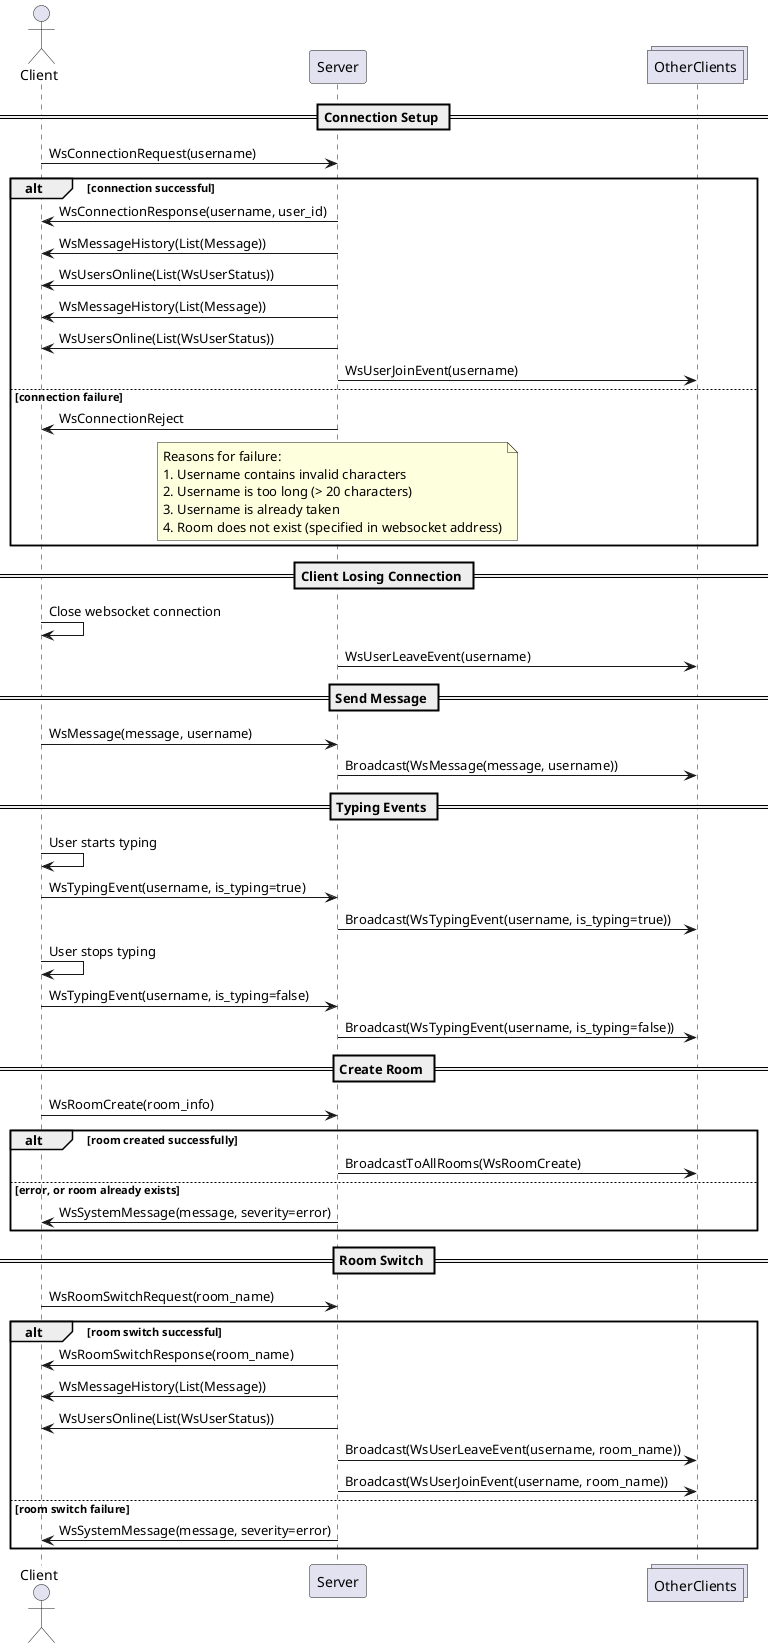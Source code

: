 @startuml

actor Client
participant Server
collections OtherClients

== Connection Setup ==
Client -> Server : WsConnectionRequest(username)

alt connection successful
    Server -> Client : WsConnectionResponse(username, user_id)
    Server -> Client : WsMessageHistory(List(Message))
    Server -> Client : WsUsersOnline(List(WsUserStatus))
    Server -> Client : WsMessageHistory(List(Message))
    Server -> Client : WsUsersOnline(List(WsUserStatus))
    Server -> OtherClients : WsUserJoinEvent(username)
else connection failure
    Server -> Client : WsConnectionReject
    note over Server
        Reasons for failure:
        1. Username contains invalid characters
        2. Username is too long (> 20 characters)
        3. Username is already taken
        4. Room does not exist (specified in websocket address)
    end note
end

== Client Losing Connection ==
Client -> Client : Close websocket connection
Server -> OtherClients : WsUserLeaveEvent(username)

== Send Message ==
Client -> Server : WsMessage(message, username)
Server -> OtherClients : Broadcast(WsMessage(message, username))

== Typing Events ==
Client -> Client : User starts typing
Client -> Server : WsTypingEvent(username, is_typing=true)
Server -> OtherClients: Broadcast(WsTypingEvent(username, is_typing=true))

Client -> Client : User stops typing
Client -> Server : WsTypingEvent(username, is_typing=false)
Server -> OtherClients: Broadcast(WsTypingEvent(username, is_typing=false))

== Create Room ==
Client -> Server : WsRoomCreate(room_info)
alt room created successfully
    Server -> OtherClients : BroadcastToAllRooms(WsRoomCreate)
else error, or room already exists
    Server -> Client : WsSystemMessage(message, severity=error)
end

== Room Switch ==
Client -> Server : WsRoomSwitchRequest(room_name)

alt room switch successful
    Server -> Client : WsRoomSwitchResponse(room_name)
    Server -> Client : WsMessageHistory(List(Message))
    Server -> Client : WsUsersOnline(List(WsUserStatus))
    Server -> OtherClients: Broadcast(WsUserLeaveEvent(username, room_name))
    Server -> OtherClients: Broadcast(WsUserJoinEvent(username, room_name))
else room switch failure
    Server -> Client : WsSystemMessage(message, severity=error)
end

@enduml